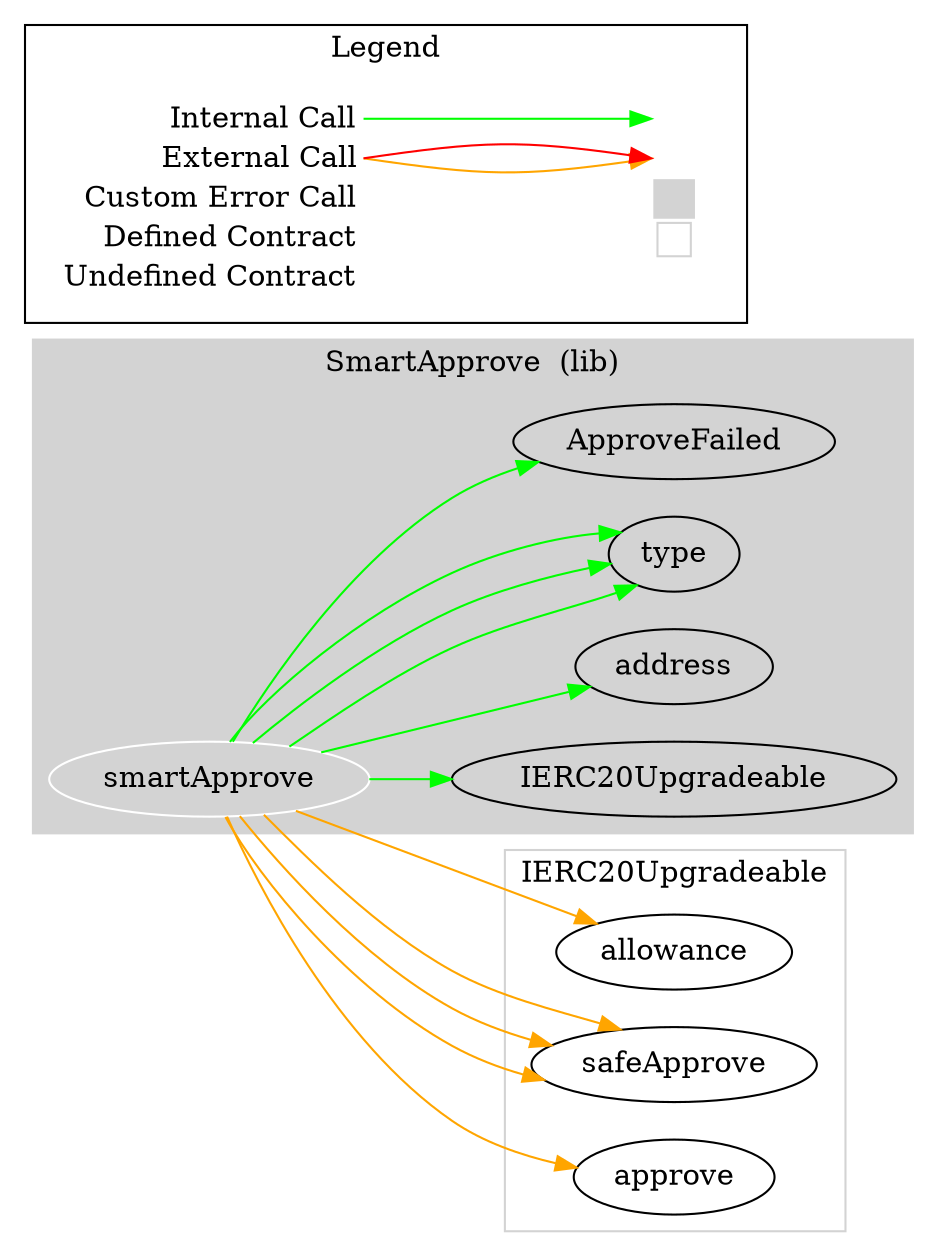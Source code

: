 digraph G {
  graph [ ratio = "auto", page = "100", compound =true ];
subgraph "clusterSmartApprove" {
  graph [ label = "SmartApprove  (lib)", color = "lightgray", style = "filled", bgcolor = "lightgray" ];
  "SmartApprove.smartApprove" [ label = "smartApprove", color = "white" ];
  "SmartApprove.IERC20Upgradeable" [ label = "IERC20Upgradeable" ];
  "SmartApprove.address" [ label = "address" ];
  "SmartApprove.type" [ label = "type" ];
  "SmartApprove.ApproveFailed" [ label = "ApproveFailed" ];
}

subgraph "clusterIERC20Upgradeable" {
  graph [ label = "IERC20Upgradeable", color = "lightgray" ];
  "IERC20Upgradeable.allowance" [ label = "allowance" ];
  "IERC20Upgradeable.safeApprove" [ label = "safeApprove" ];
  "IERC20Upgradeable.approve" [ label = "approve" ];
}

  "SmartApprove.smartApprove";
  "SmartApprove.IERC20Upgradeable";
  "IERC20Upgradeable.allowance";
  "SmartApprove.address";
  "IERC20Upgradeable.safeApprove";
  "SmartApprove.type";
  "IERC20Upgradeable.approve";
  "SmartApprove.ApproveFailed";
  "SmartApprove.smartApprove" -> "SmartApprove.IERC20Upgradeable" [ color = "green" ];
  "SmartApprove.smartApprove" -> "IERC20Upgradeable.allowance" [ color = "orange" ];
  "SmartApprove.smartApprove" -> "SmartApprove.address" [ color = "green" ];
  "SmartApprove.smartApprove" -> "IERC20Upgradeable.safeApprove" [ color = "orange" ];
  "SmartApprove.smartApprove" -> "SmartApprove.type" [ color = "green" ];
  "SmartApprove.smartApprove" -> "IERC20Upgradeable.approve" [ color = "orange" ];
  "SmartApprove.smartApprove" -> "SmartApprove.type" [ color = "green" ];
  "SmartApprove.smartApprove" -> "SmartApprove.ApproveFailed" [ color = "green" ];
  "SmartApprove.smartApprove" -> "IERC20Upgradeable.safeApprove" [ color = "orange" ];
  "SmartApprove.smartApprove" -> "IERC20Upgradeable.safeApprove" [ color = "orange" ];
  "SmartApprove.smartApprove" -> "SmartApprove.type" [ color = "green" ];


rankdir=LR
node [shape=plaintext]
subgraph cluster_01 { 
label = "Legend";
key [label=<<table border="0" cellpadding="2" cellspacing="0" cellborder="0">
  <tr><td align="right" port="i1">Internal Call</td></tr>
  <tr><td align="right" port="i2">External Call</td></tr>
  <tr><td align="right" port="i2">Custom Error Call</td></tr>
  <tr><td align="right" port="i3">Defined Contract</td></tr>
  <tr><td align="right" port="i4">Undefined Contract</td></tr>
  </table>>]
key2 [label=<<table border="0" cellpadding="2" cellspacing="0" cellborder="0">
  <tr><td port="i1">&nbsp;&nbsp;&nbsp;</td></tr>
  <tr><td port="i2">&nbsp;&nbsp;&nbsp;</td></tr>
  <tr><td port="i3" bgcolor="lightgray">&nbsp;&nbsp;&nbsp;</td></tr>
  <tr><td port="i4">
    <table border="1" cellborder="0" cellspacing="0" cellpadding="7" color="lightgray">
      <tr>
       <td></td>
      </tr>
     </table>
  </td></tr>
  </table>>]
key:i1:e -> key2:i1:w [color="green"]
key:i2:e -> key2:i2:w [color="orange"]
key:i2:e -> key2:i2:w [color="red"]
}
}

